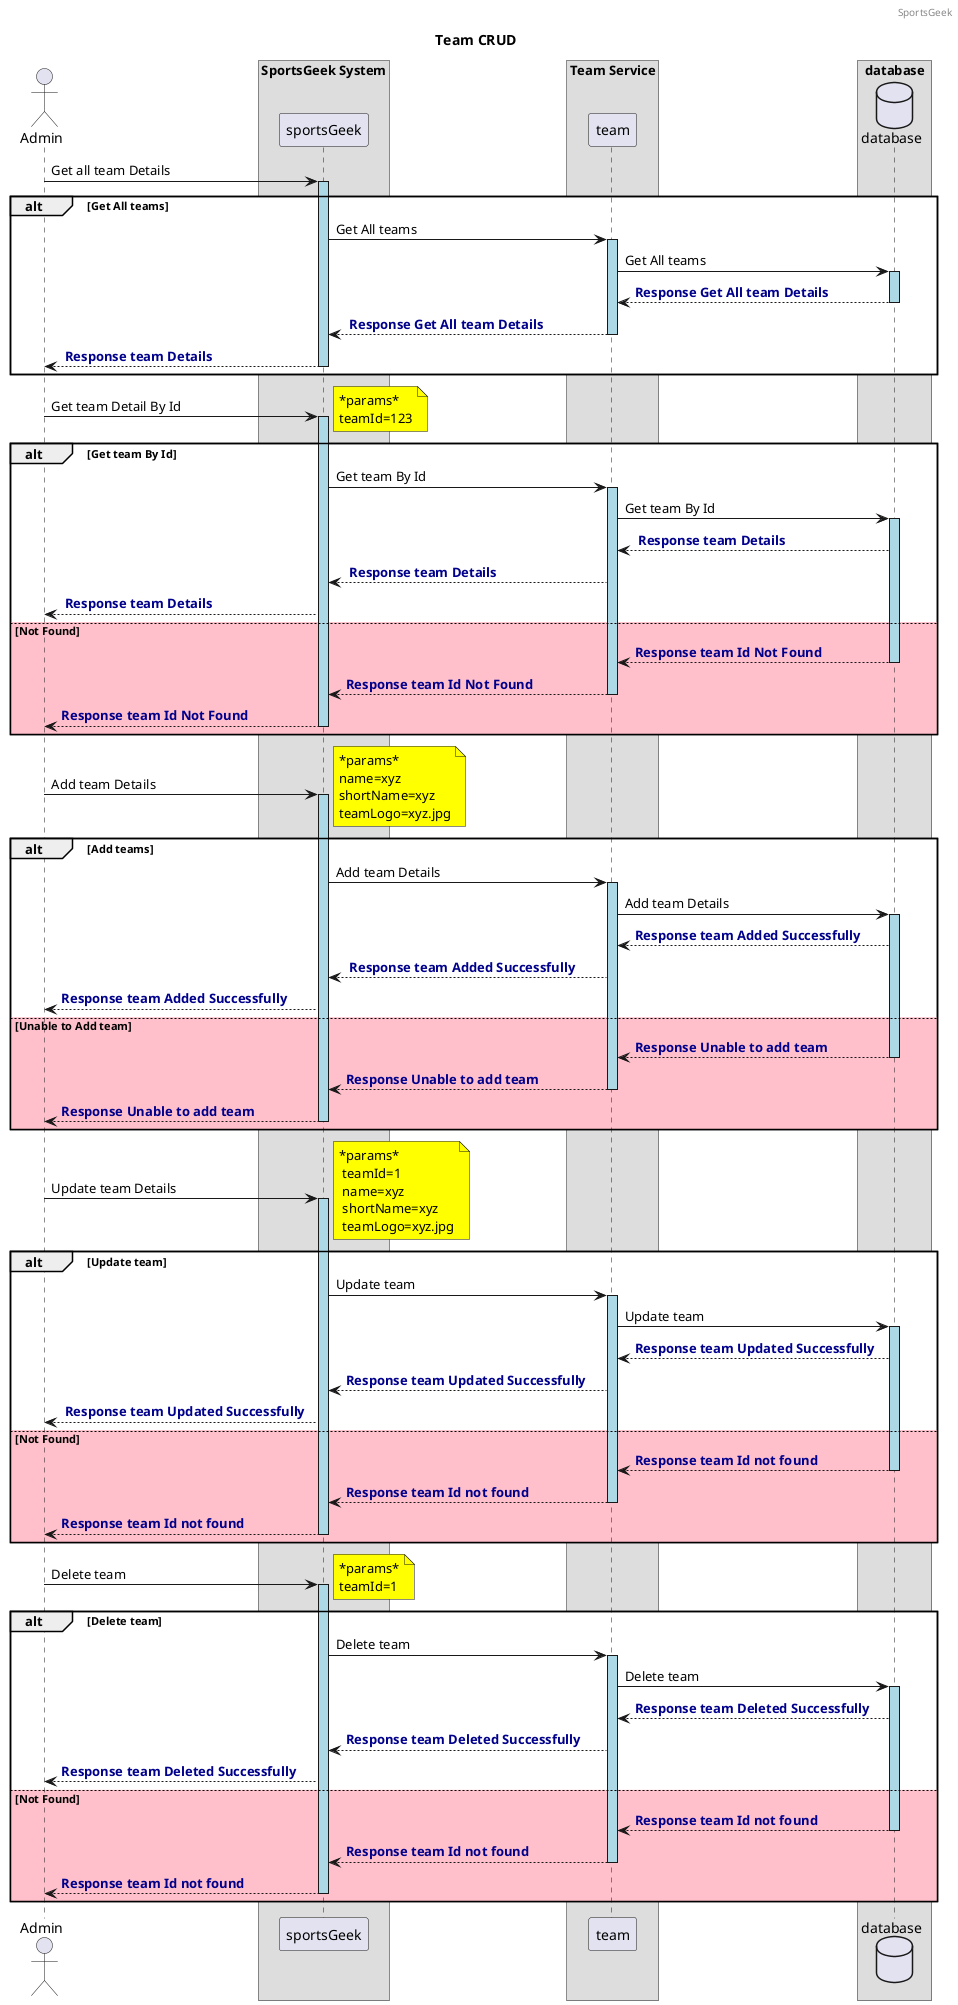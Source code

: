 @startuml
header SportsGeek
title Team CRUD
skinparam ParticipantPadding 10
skinparam BoxPadding 20
actor Admin
box "SportsGeek System"
 participant sportsGeek
end box
box "Team Service"
 participant team
end box
box "database"
    database database
end box

Admin -> sportsGeek: Get all team Details
activate "sportsGeek" #lightblue
alt #white Get All teams
    sportsGeek -> "team" : Get All teams
    activate team #lightblue
    "team" -> "database" : Get All teams
    activate "database" #lightblue
    "database" --> "team" : <font color=darkblue><b>Response Get All team Details
    deactivate "database"
    "team" --> "sportsGeek" : <font color=darkblue><b> Response Get All team Details
deactivate "team"
"sportsGeek" --> Admin : <font color=darkblue><b> Response team Details
deactivate "sportsGeek"
end alt

Admin -> "sportsGeek": Get team Detail By Id
activate "sportsGeek" #lightblue
alt #white Get team By Id
note right #yellow
        *params*
        teamId=123
        end note
    "sportsGeek" -> "team" : Get team By Id
    activate team #lightblue
    "team" -> "database" : Get team By Id
        activate "database" #lightblue
    "database" --> "team" : <font color=darkblue><b> Response team Details
"team" --> "sportsGeek" : <font color=darkblue><b> Response team Details
"sportsGeek" --> Admin : <font color=darkblue><b> Response team Details
else #pink Not Found
      "database" --> "team" : <font color=darkblue><b>Response team Id Not Found
deactivate "database"
"team" --> "sportsGeek" : <font color=darkblue><b>Response team Id Not Found
deactivate "team"
"sportsGeek" --> Admin : <font color=darkblue><b>Response team Id Not Found
deactivate "sportsGeek"
end alt


Admin -> "sportsGeek": Add team Details
activate "sportsGeek" #lightblue
note right #yellow
        *params*
        name=xyz
        shortName=xyz
        teamLogo=xyz.jpg
        end note
alt #white Add teams
    "sportsGeek" -> "team" : Add team Details
    activate team #lightblue
    team -> "database" : Add team Details
    activate "database" #lightblue
    "database" --> "team" : <font color=darkblue><b>Response team Added Successfully
"team" --> "sportsGeek" : <font color=darkblue><b> Response team Added Successfully
"sportsGeek" --> Admin : <font color=darkblue><b>Response team Added Successfully
else #pink Unable to Add team
"database" --> "team" : <font color=darkblue><b>Response Unable to add team
deactivate "database"
"team" --> "sportsGeek" : <font color=darkblue><b>Response Unable to add team
deactivate "team"
"sportsGeek" --> Admin : <font color=darkblue><b>Response Unable to add team
deactivate "sportsGeek"
end alt

Admin -> "sportsGeek": Update team Details
activate "sportsGeek" #lightblue
note right #yellow
        *params*
         teamId=1
         name=xyz
         shortName=xyz
         teamLogo=xyz.jpg
        end note
alt #white Update team
    "sportsGeek" -> "team" : Update team
    activate team #lightblue
    team -> "database" : Update team
    activate "database" #lightblue
    "database" --> "team" : <font color=darkblue><b>Response team Updated Successfully
"team" --> "sportsGeek" : <font color=darkblue><b>Response team Updated Successfully
"sportsGeek" --> Admin : <font color=darkblue><b> Response team Updated Successfully
else #pink Not Found
"database" --> "team" : <font color=darkblue><b>Response team Id not found
deactivate "database"
"team" --> "sportsGeek" : <font color=darkblue><b>Response team Id not found
deactivate "team"
"sportsGeek" --> Admin : <font color=darkblue><b>Response team Id not found
deactivate "sportsGeek"
end alt

Admin -> "sportsGeek": Delete team
activate "sportsGeek" #lightblue
note right #yellow
        *params*
        teamId=1
        end note
alt #white Delete team
    "sportsGeek" -> "team" : Delete team
    activate team #lightblue
    team -> "database" : Delete team
    activate "database" #lightblue
    "database" --> "team" : <font color=darkblue><b>Response team Deleted Successfully
"team" --> "sportsGeek" : <font color=darkblue><b>Response team Deleted Successfully
"sportsGeek" --> Admin : <font color=darkblue><b>Response team Deleted Successfully
else #pink Not Found
"database" --> "team" : <font color=darkblue><b>Response team Id not found
deactivate "database"
"team" --> "sportsGeek" : <font color=darkblue><b>Response team Id not found
deactivate "team"
"sportsGeek" --> Admin : <font color=darkblue><b>Response team Id not found
deactivate "sportsGeek"
end alt
@enduml